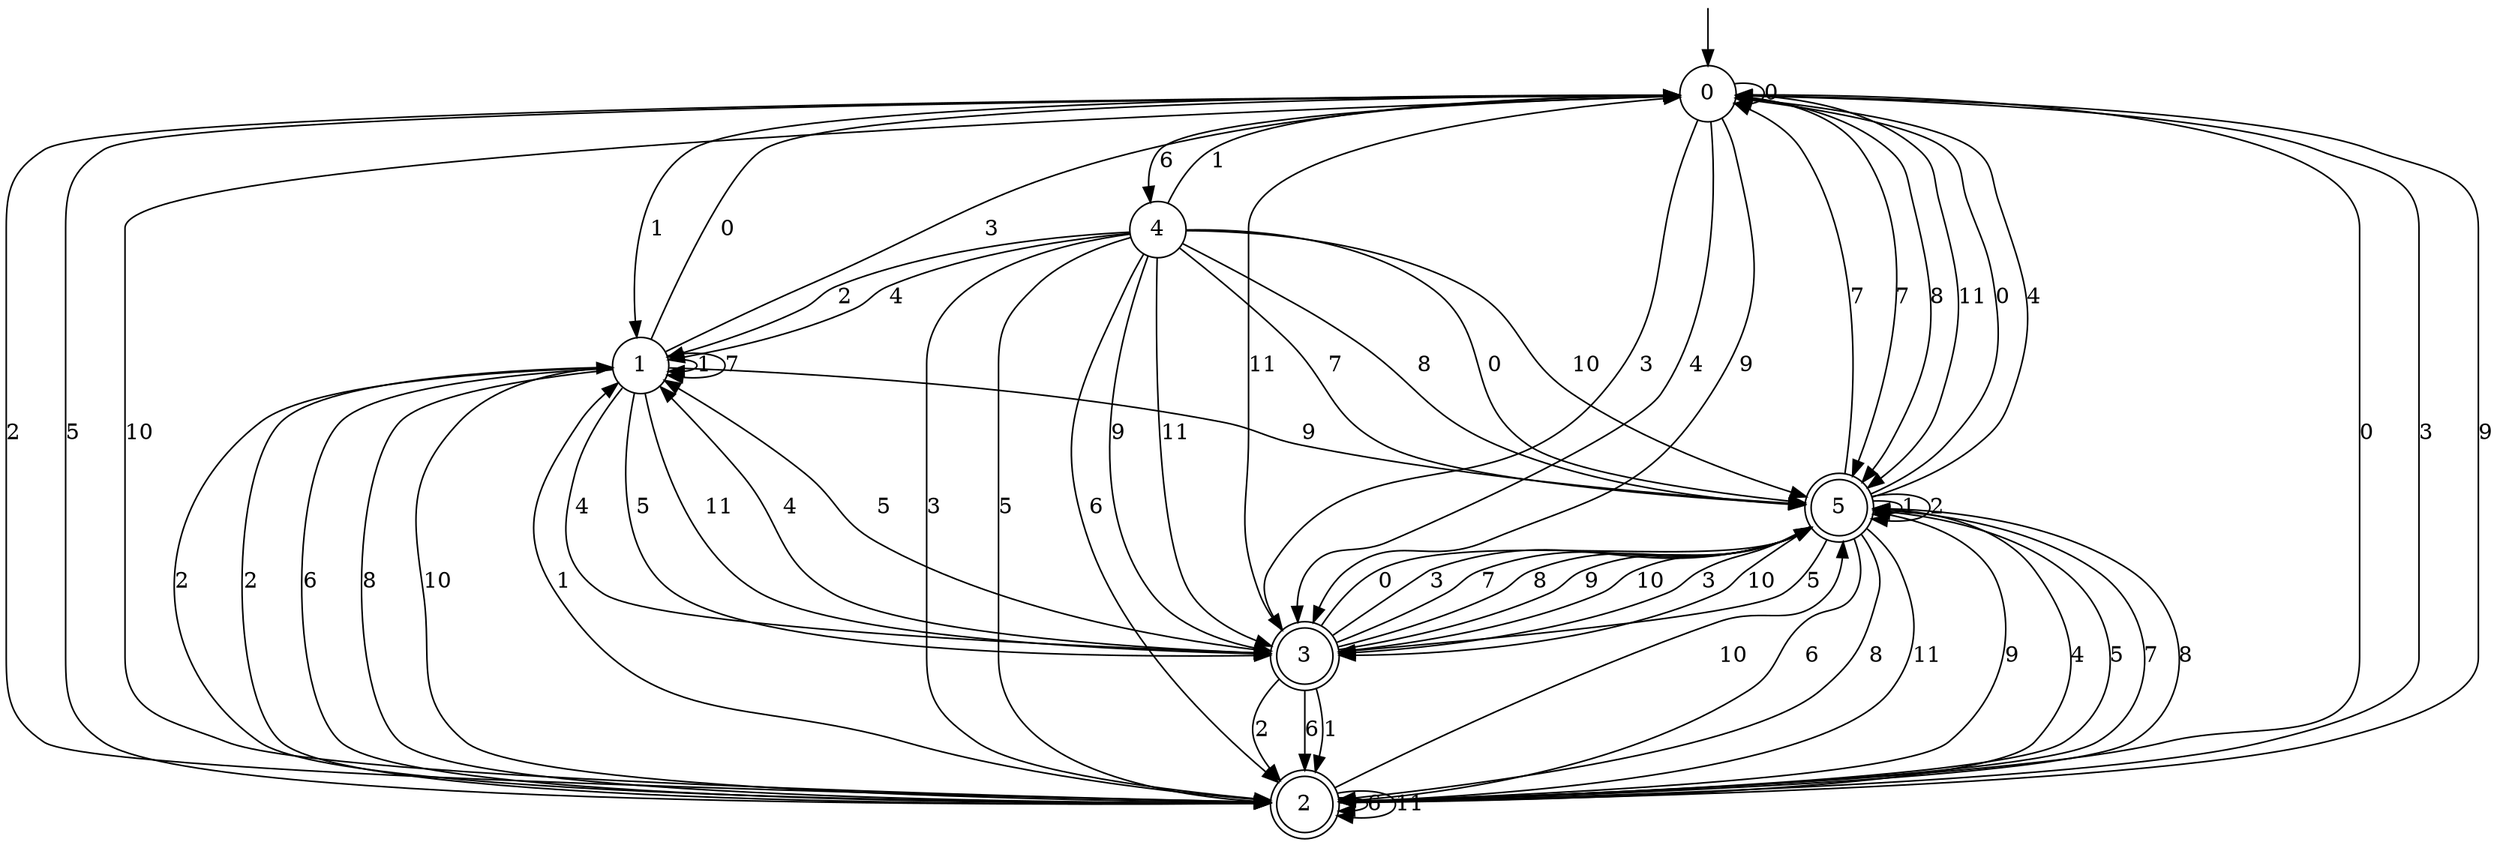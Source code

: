 digraph g {

	s0 [shape="circle" label="0"];
	s1 [shape="circle" label="1"];
	s2 [shape="doublecircle" label="2"];
	s3 [shape="doublecircle" label="3"];
	s4 [shape="circle" label="4"];
	s5 [shape="doublecircle" label="5"];
	s0 -> s0 [label="0"];
	s0 -> s1 [label="1"];
	s0 -> s2 [label="2"];
	s0 -> s3 [label="3"];
	s0 -> s3 [label="4"];
	s0 -> s2 [label="5"];
	s0 -> s4 [label="6"];
	s0 -> s5 [label="7"];
	s0 -> s5 [label="8"];
	s0 -> s3 [label="9"];
	s0 -> s2 [label="10"];
	s0 -> s5 [label="11"];
	s1 -> s0 [label="0"];
	s1 -> s1 [label="1"];
	s1 -> s2 [label="2"];
	s1 -> s0 [label="3"];
	s1 -> s3 [label="4"];
	s1 -> s3 [label="5"];
	s1 -> s2 [label="6"];
	s1 -> s1 [label="7"];
	s1 -> s2 [label="8"];
	s1 -> s5 [label="9"];
	s1 -> s2 [label="10"];
	s1 -> s3 [label="11"];
	s2 -> s0 [label="0"];
	s2 -> s1 [label="1"];
	s2 -> s1 [label="2"];
	s2 -> s0 [label="3"];
	s2 -> s5 [label="4"];
	s2 -> s5 [label="5"];
	s2 -> s2 [label="6"];
	s2 -> s5 [label="7"];
	s2 -> s5 [label="8"];
	s2 -> s0 [label="9"];
	s2 -> s5 [label="10"];
	s2 -> s2 [label="11"];
	s3 -> s5 [label="0"];
	s3 -> s2 [label="1"];
	s3 -> s2 [label="2"];
	s3 -> s5 [label="3"];
	s3 -> s1 [label="4"];
	s3 -> s1 [label="5"];
	s3 -> s2 [label="6"];
	s3 -> s5 [label="7"];
	s3 -> s5 [label="8"];
	s3 -> s5 [label="9"];
	s3 -> s5 [label="10"];
	s3 -> s0 [label="11"];
	s4 -> s5 [label="0"];
	s4 -> s0 [label="1"];
	s4 -> s1 [label="2"];
	s4 -> s2 [label="3"];
	s4 -> s1 [label="4"];
	s4 -> s2 [label="5"];
	s4 -> s2 [label="6"];
	s4 -> s5 [label="7"];
	s4 -> s5 [label="8"];
	s4 -> s3 [label="9"];
	s4 -> s5 [label="10"];
	s4 -> s3 [label="11"];
	s5 -> s0 [label="0"];
	s5 -> s5 [label="1"];
	s5 -> s5 [label="2"];
	s5 -> s3 [label="3"];
	s5 -> s0 [label="4"];
	s5 -> s3 [label="5"];
	s5 -> s2 [label="6"];
	s5 -> s0 [label="7"];
	s5 -> s2 [label="8"];
	s5 -> s2 [label="9"];
	s5 -> s3 [label="10"];
	s5 -> s2 [label="11"];

__start0 [label="" shape="none" width="0" height="0"];
__start0 -> s0;

}
